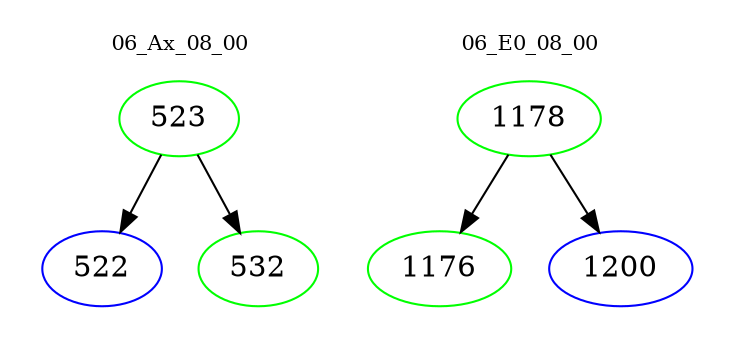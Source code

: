 digraph{
subgraph cluster_0 {
color = white
label = "06_Ax_08_00";
fontsize=10;
T0_523 [label="523", color="green"]
T0_523 -> T0_522 [color="black"]
T0_522 [label="522", color="blue"]
T0_523 -> T0_532 [color="black"]
T0_532 [label="532", color="green"]
}
subgraph cluster_1 {
color = white
label = "06_E0_08_00";
fontsize=10;
T1_1178 [label="1178", color="green"]
T1_1178 -> T1_1176 [color="black"]
T1_1176 [label="1176", color="green"]
T1_1178 -> T1_1200 [color="black"]
T1_1200 [label="1200", color="blue"]
}
}
